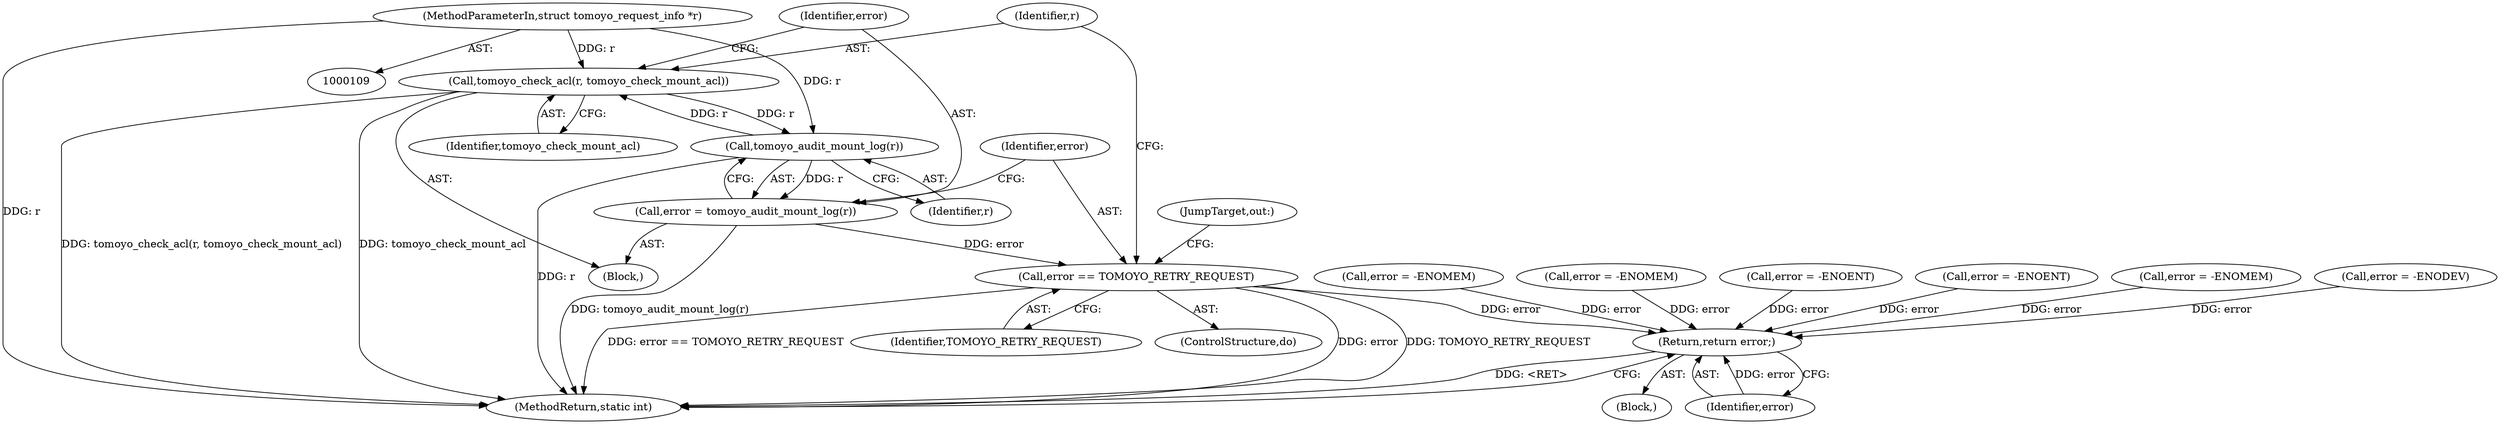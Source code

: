 digraph "0_linux_4e78c724d47e2342aa8fde61f6b8536f662f795f@pointer" {
"1000369" [label="(Call,tomoyo_check_acl(r, tomoyo_check_mount_acl))"];
"1000374" [label="(Call,tomoyo_audit_mount_log(r))"];
"1000369" [label="(Call,tomoyo_check_acl(r, tomoyo_check_mount_acl))"];
"1000110" [label="(MethodParameterIn,struct tomoyo_request_info *r)"];
"1000372" [label="(Call,error = tomoyo_audit_mount_log(r))"];
"1000376" [label="(Call,error == TOMOYO_RETRY_REQUEST)"];
"1000390" [label="(Return,return error;)"];
"1000374" [label="(Call,tomoyo_audit_mount_log(r))"];
"1000263" [label="(Call,error = -ENOENT)"];
"1000373" [label="(Identifier,error)"];
"1000370" [label="(Identifier,r)"];
"1000371" [label="(Identifier,tomoyo_check_mount_acl)"];
"1000392" [label="(MethodReturn,static int)"];
"1000115" [label="(Block,)"];
"1000378" [label="(Identifier,TOMOYO_RETRY_REQUEST)"];
"1000280" [label="(Call,error = -ENOENT)"];
"1000376" [label="(Call,error == TOMOYO_RETRY_REQUEST)"];
"1000169" [label="(Call,error = -ENOMEM)"];
"1000236" [label="(Call,error = -ENODEV)"];
"1000377" [label="(Identifier,error)"];
"1000367" [label="(ControlStructure,do)"];
"1000391" [label="(Identifier,error)"];
"1000390" [label="(Return,return error;)"];
"1000110" [label="(MethodParameterIn,struct tomoyo_request_info *r)"];
"1000372" [label="(Call,error = tomoyo_audit_mount_log(r))"];
"1000141" [label="(Call,error = -ENOMEM)"];
"1000369" [label="(Call,tomoyo_check_acl(r, tomoyo_check_mount_acl))"];
"1000301" [label="(Call,error = -ENOMEM)"];
"1000375" [label="(Identifier,r)"];
"1000379" [label="(JumpTarget,out:)"];
"1000368" [label="(Block,)"];
"1000369" -> "1000368"  [label="AST: "];
"1000369" -> "1000371"  [label="CFG: "];
"1000370" -> "1000369"  [label="AST: "];
"1000371" -> "1000369"  [label="AST: "];
"1000373" -> "1000369"  [label="CFG: "];
"1000369" -> "1000392"  [label="DDG: tomoyo_check_acl(r, tomoyo_check_mount_acl)"];
"1000369" -> "1000392"  [label="DDG: tomoyo_check_mount_acl"];
"1000374" -> "1000369"  [label="DDG: r"];
"1000110" -> "1000369"  [label="DDG: r"];
"1000369" -> "1000374"  [label="DDG: r"];
"1000374" -> "1000372"  [label="AST: "];
"1000374" -> "1000375"  [label="CFG: "];
"1000375" -> "1000374"  [label="AST: "];
"1000372" -> "1000374"  [label="CFG: "];
"1000374" -> "1000392"  [label="DDG: r"];
"1000374" -> "1000372"  [label="DDG: r"];
"1000110" -> "1000374"  [label="DDG: r"];
"1000110" -> "1000109"  [label="AST: "];
"1000110" -> "1000392"  [label="DDG: r"];
"1000372" -> "1000368"  [label="AST: "];
"1000373" -> "1000372"  [label="AST: "];
"1000377" -> "1000372"  [label="CFG: "];
"1000372" -> "1000392"  [label="DDG: tomoyo_audit_mount_log(r)"];
"1000372" -> "1000376"  [label="DDG: error"];
"1000376" -> "1000367"  [label="AST: "];
"1000376" -> "1000378"  [label="CFG: "];
"1000377" -> "1000376"  [label="AST: "];
"1000378" -> "1000376"  [label="AST: "];
"1000370" -> "1000376"  [label="CFG: "];
"1000379" -> "1000376"  [label="CFG: "];
"1000376" -> "1000392"  [label="DDG: error == TOMOYO_RETRY_REQUEST"];
"1000376" -> "1000392"  [label="DDG: error"];
"1000376" -> "1000392"  [label="DDG: TOMOYO_RETRY_REQUEST"];
"1000376" -> "1000390"  [label="DDG: error"];
"1000390" -> "1000115"  [label="AST: "];
"1000390" -> "1000391"  [label="CFG: "];
"1000391" -> "1000390"  [label="AST: "];
"1000392" -> "1000390"  [label="CFG: "];
"1000390" -> "1000392"  [label="DDG: <RET>"];
"1000391" -> "1000390"  [label="DDG: error"];
"1000141" -> "1000390"  [label="DDG: error"];
"1000236" -> "1000390"  [label="DDG: error"];
"1000263" -> "1000390"  [label="DDG: error"];
"1000301" -> "1000390"  [label="DDG: error"];
"1000280" -> "1000390"  [label="DDG: error"];
"1000169" -> "1000390"  [label="DDG: error"];
}
